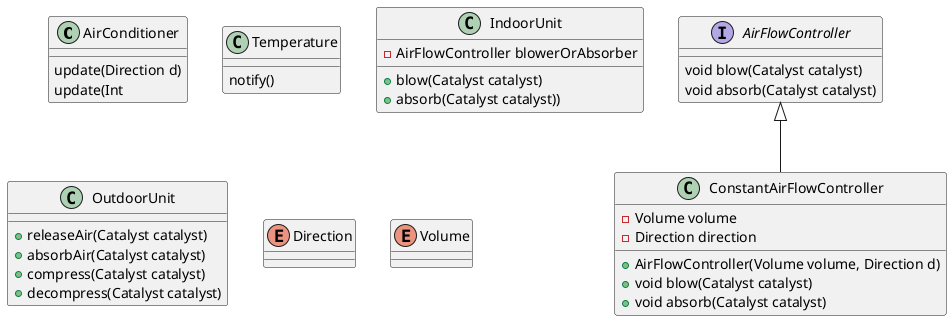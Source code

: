 @startuml
'https://plantuml.com/class-diagram

class AirConditioner {
update(Direction d)
update(Int
}

class Temperature {
notify()
}

class IndoorUnit {
-AirFlowController blowerOrAbsorber
+blow(Catalyst catalyst)
+absorb(Catalyst catalyst))
}

'意図が少し違うことを明確にするためにあえて違う名前にしてみた
class OutdoorUnit {
+releaseAir(Catalyst catalyst)
+absorbAir(Catalyst catalyst)
+compress(Catalyst catalyst)
+decompress(Catalyst catalyst)
}

interface AirFlowController {
void blow(Catalyst catalyst)
void absorb(Catalyst catalyst)
}

AirFlowController <|-- ConstantAirFlowController
'TODO: autoとかの実装を後ほどする

class ConstantAirFlowController {
-Volume volume
-Direction direction
+AirFlowController(Volume volume, Direction d)
+void blow(Catalyst catalyst)
+void absorb(Catalyst catalyst)
}

enum Direction {
}

enum Volume {
}

@enduml